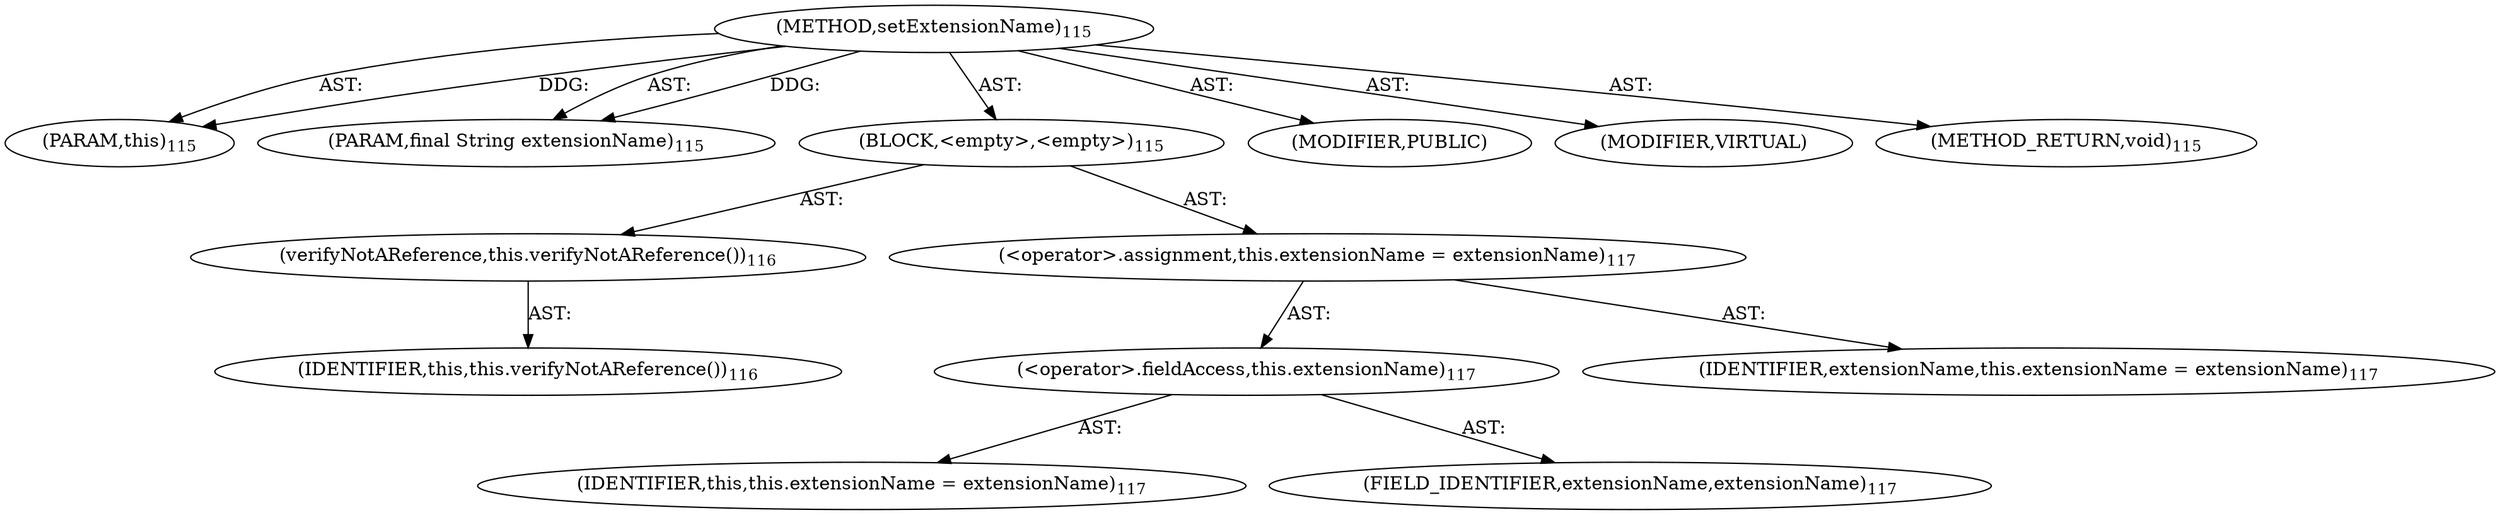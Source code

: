 digraph "setExtensionName" {  
"111669149696" [label = <(METHOD,setExtensionName)<SUB>115</SUB>> ]
"115964116992" [label = <(PARAM,this)<SUB>115</SUB>> ]
"115964117002" [label = <(PARAM,final String extensionName)<SUB>115</SUB>> ]
"25769803776" [label = <(BLOCK,&lt;empty&gt;,&lt;empty&gt;)<SUB>115</SUB>> ]
"30064771072" [label = <(verifyNotAReference,this.verifyNotAReference())<SUB>116</SUB>> ]
"68719476736" [label = <(IDENTIFIER,this,this.verifyNotAReference())<SUB>116</SUB>> ]
"30064771073" [label = <(&lt;operator&gt;.assignment,this.extensionName = extensionName)<SUB>117</SUB>> ]
"30064771074" [label = <(&lt;operator&gt;.fieldAccess,this.extensionName)<SUB>117</SUB>> ]
"68719476737" [label = <(IDENTIFIER,this,this.extensionName = extensionName)<SUB>117</SUB>> ]
"55834574848" [label = <(FIELD_IDENTIFIER,extensionName,extensionName)<SUB>117</SUB>> ]
"68719476755" [label = <(IDENTIFIER,extensionName,this.extensionName = extensionName)<SUB>117</SUB>> ]
"133143986183" [label = <(MODIFIER,PUBLIC)> ]
"133143986184" [label = <(MODIFIER,VIRTUAL)> ]
"128849018880" [label = <(METHOD_RETURN,void)<SUB>115</SUB>> ]
  "111669149696" -> "115964116992"  [ label = "AST: "] 
  "111669149696" -> "115964117002"  [ label = "AST: "] 
  "111669149696" -> "25769803776"  [ label = "AST: "] 
  "111669149696" -> "133143986183"  [ label = "AST: "] 
  "111669149696" -> "133143986184"  [ label = "AST: "] 
  "111669149696" -> "128849018880"  [ label = "AST: "] 
  "25769803776" -> "30064771072"  [ label = "AST: "] 
  "25769803776" -> "30064771073"  [ label = "AST: "] 
  "30064771072" -> "68719476736"  [ label = "AST: "] 
  "30064771073" -> "30064771074"  [ label = "AST: "] 
  "30064771073" -> "68719476755"  [ label = "AST: "] 
  "30064771074" -> "68719476737"  [ label = "AST: "] 
  "30064771074" -> "55834574848"  [ label = "AST: "] 
  "111669149696" -> "115964116992"  [ label = "DDG: "] 
  "111669149696" -> "115964117002"  [ label = "DDG: "] 
}
